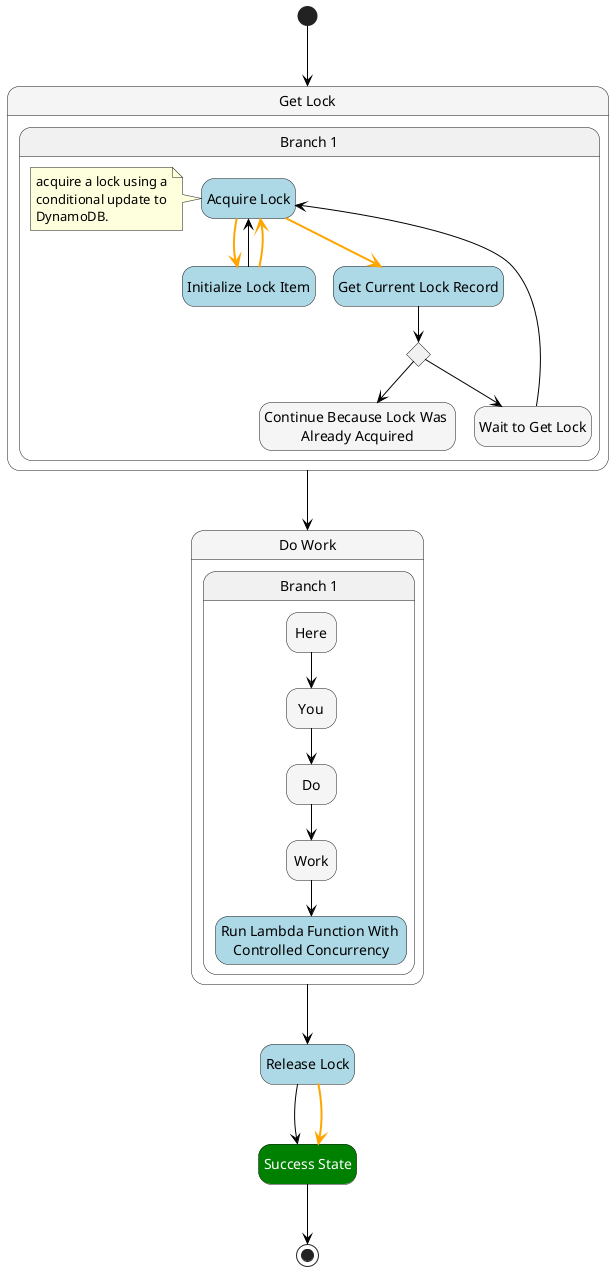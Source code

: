 @startuml
hide empty description
skinparam ArrowColor #black
skinparam state {

    BackgroundColor<<Choice>> #whitesmoke
    FontColor<<Choice>> automatic

    BackgroundColor<<aslParallel>> #whitesmoke

    BackgroundColor<<aslPass>> #whitesmoke
    FontColor<<aslPass>> automatic

    BackgroundColor<<aslSucceed>> #green
    FontColor<<aslSucceed>> automatic

    BackgroundColor<<aslTask>> #lightblue
    FontColor<<aslTask>> automatic

    BackgroundColor<<aslWait>> #whitesmoke
    FontColor<<aslWait>> automatic
    BackgroundColor<<Compensate>> #orange
}
state "Do Work" as state2<<aslParallel>> {
state "Branch 1" as state2_1 {
state "Here" as state11<<aslPass>>
state "You" as state12<<aslPass>>
state "Do" as state13<<aslPass>>
state "Work" as state14<<aslPass>>
state "Run Lambda Function With \nControlled Concurrency" as state15<<aslTask>>
}
}
state "Get Lock" as state1<<aslParallel>> {
state "Branch 1" as state1_1 {
state "Acquire Lock" as state5<<aslTask>>
note left
    acquire a lock using a
    conditional update to
    DynamoDB.
end note
state "Initialize Lock Item" as state6<<aslTask>>
state "Get Current Lock Record" as state7<<aslTask>>
state "Check If Lock Already Acquired" as state8<<Choice>>
state "Continue Because Lock Was \nAlready Acquired" as state9<<aslPass>>
state "Wait to Get Lock" as state10<<aslWait>>
}
}
state "Release Lock" as state3<<aslTask>>
state "Success State" as state4<<aslSucceed>>
[*] --> state1
state1 --> state2
state2 --> state3
state3 --> state4
state3 -[bold,#orange]-> state4
state4 --> [*]
state5 -[bold,#orange]-> state6
state5 -[bold,#orange]-> state7
state6 --> state5
state6 -[bold,#orange]-> state5
state7 --> state8
state8 --> state9
state8 --> state10
state10 --> state5
state11 --> state12
state12 --> state13
state13 --> state14
state14 --> state15
@enduml
